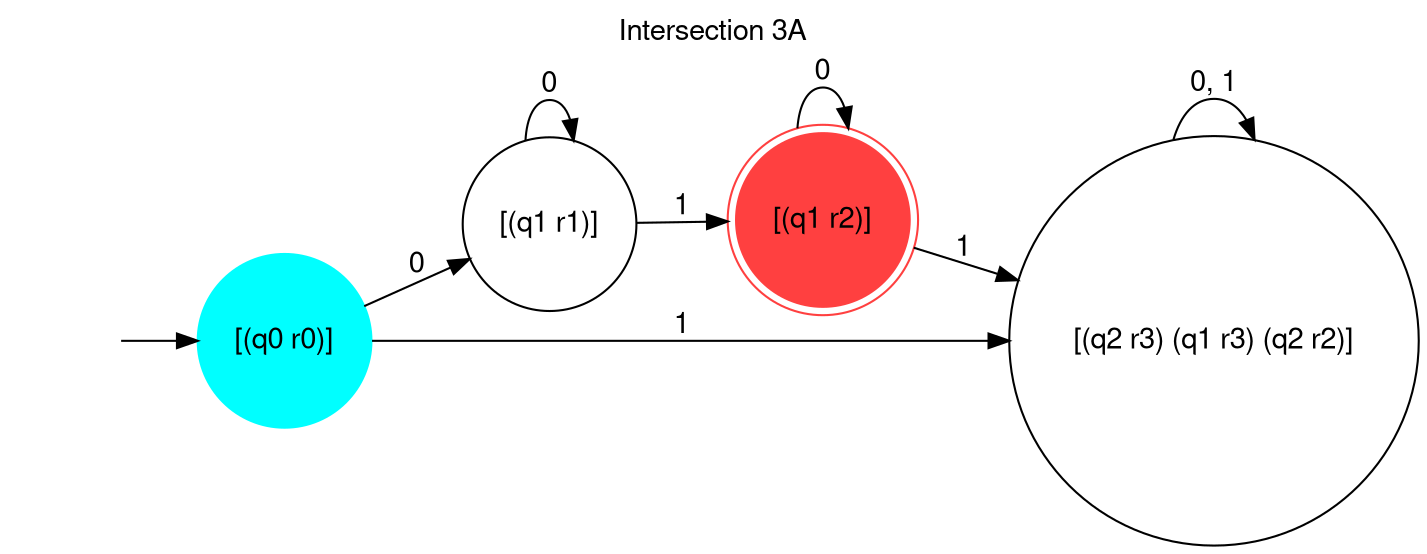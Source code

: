 /*digraph item_2b_NOTCOMPLEMENT {
	label = "Item 2b Not Complement";
	labelloc = top;
	labeljust = center;
	fontname="Helvetica,Arial,sans-serif"
	node [fontname="Helvetica,Arial,sans-serif"]
	edge [fontname="Helvetica,Arial,sans-serif"]
	rankdir=LR;
	
	"" [shape = none]
	
	node [shape = doublecircle]; q2;
	q2 [style="rounded,filled" color = brown1];

	node [shape = circle];
    q0 [style="rounded,filled" color = aqua]; 
	
    "" -> q0
	q0 -> q1 [label = "0"];
	q0 -> q0 [label = "1"];
	q1 -> q2 [label = "0"];
	q1 -> q1 [label = "1"];
	q2 -> q3 [label = "0"];
	q2 -> q2 [label = "1"];
	q3 -> q3 [label = "0, 1"];

}*/

/*digraph item_2b_COMPLEMENT {
	label = "Item 2B Complement";
	labelloc = top;
	labeljust = center;
	fontname="Helvetica,Arial,sans-serif"
	node [fontname="Helvetica,Arial,sans-serif"]
	edge [fontname="Helvetica,Arial,sans-serif"]
	rankdir=LR;
	
	"" [shape = none]
	
	node [shape = doublecircle]; q0 q1 q3;
	q0 [style="rounded,filled" color = brown1];
	q1 [style="rounded,filled" color = brown1];
	q3 [style="rounded,filled" color = brown1];
	
	node [shape = circle];

    "" -> q0
	q0 -> q1 [label = "0"];
	q0 -> q0 [label = "1"];
	q1 -> q2 [label = "0"];
	q1 -> q1 [label = "1"];
	q2 -> q3 [label = "0"];
	q2 -> q2 [label = "1"];
	q3 -> q3 [label = "0, 1"];
}*/

/*digraph item_2a_COMPLEMENT {
	label = "Set of binary strings that contain neither the substrings 01 nor 10";
	labelloc = top;
	labeljust = center;
	fontname="Helvetica,Arial,sans-serif"
	node [fontname="Helvetica,Arial,sans-serif"]
	edge [fontname="Helvetica,Arial,sans-serif"]
	rankdir=LR;
	
	"" [shape = none]
	
	node [shape = doublecircle]; q0 q1 q2;
	q0 [style="rounded,filled" color = brown1];
	q1 [style="rounded,filled" color = brown1];
	q2 [style="rounded,filled" color = brown1];

	node [shape = circle];

    "" -> q0
	q0 -> q1 [label = "0"];
	q0 -> q2 [label = "1"];
	q1 -> q1 [label = "0"];
	q1 -> q3 [label = "1"];
	q2 -> q3 [label = "0"];
	q2 -> q2 [label = "1"];
	q3 -> q3 [label = "0, 1"];
}*/

/*digraph item_2a_COMPLEMENT {
	label = "Set of binary strings that contains either the empty string or the substrings 01 or 10";
	labelloc = top;
	labeljust = center;
	fontname="Helvetica,Arial,sans-serif"
	node [fontname="Helvetica,Arial,sans-serif"]
	edge [fontname="Helvetica,Arial,sans-serif"]
	rankdir=LR;
	
	"" [shape = none]
	
	node [shape = doublecircle]; q3;
	q3 [style="rounded,filled" color = brown1];

	node [shape = circle];
    q0 [style="rounded,filled" color = aqua]; 

    "" -> q0
	q0 -> q1 [label = "0"];
	q0 -> q2 [label = "1"];
	q1 -> q1 [label = "0"];
	q1 -> q3 [label = "1"];
	q2 -> q3 [label = "0"];
	q2 -> q2 [label = "1"];
	q3 -> q3 [label = "0, 1"];
}
*/

/*digraph item_2a_COMPLEMENT {
	label = "Set of binary strings that contains either the empty string or the substrings 01 or 10";
	labelloc = top;
	labeljust = center;
	fontname="Helvetica,Arial,sans-serif"
	node [fontname="Helvetica,Arial,sans-serif"]
	edge [fontname="Helvetica,Arial,sans-serif"]
	rankdir=LR;
	
	"" [shape = none]
	
	node [shape = doublecircle]; q3;
	q3 [style="rounded,filled" color = brown1];

	node [shape = circle];
    q0 [style="rounded,filled" color = aqua]; 

    "" -> q0
	q0 -> q1 [label = "0"];
	q0 -> q2 [label = "1"];
	q1 -> q1 [label = "0"];
	q1 -> q3 [label = "1"];
	q2 -> q3 [label = "0"];
	q2 -> q2 [label = "1"];
	q3 -> q3 [label = "0, 1"];
}*/

/*digraph item3b {
	label = "Intersection 3B";
	labelloc = top;
	labeljust = center;
	fontname="Helvetica,Arial,sans-serif"
	node [fontname="Helvetica,Arial,sans-serif"]
	edge [fontname="Helvetica,Arial,sans-serif"]
	rankdir=LR;
	
	"" [shape = none]
	
	node [shape = doublecircle]; "[(q2 r1)]";
	"[(q2 r1)]" [style="rounded,filled" color = brown1];

	node [shape = circle];
    "[(q2 r2) (q0 r0) (q2 r0)]" [style="rounded,filled" color = aqua]; 

    "" -> "[(q2 r2) (q0 r0) (q2 r0)]"
	"[(q2 r2) (q0 r0) (q2 r0)]" -> "[(q1 r0) (q1 r2)]" [label = "0"];
	"[(q2 r2) (q0 r0) (q2 r0)]" -> "[(q1 r1)]" [label = "1"];
	"[(q1 r1)]" -> "[(q2 r2) (q0 r0) (q2 r0)]" [label = "0, 1"];
	"[(q1 r0) (q1 r2)]" -> "[(q2 r2) (q0 r0) (q2 r0)]" [label = "0"];
	"[(q1 r0) (q1 r2)]" -> "[(q2 r1)]" [label = "1"];
	"[(q2 r1)]" -> "[(q1 r0) (q1 r2)]" [label = "0, 1"];
}*/

digraph item3a {
	label = "Intersection 3A";
	labelloc = top;
	labeljust = center;
	fontname="Helvetica,Arial,sans-serif"
	node [fontname="Helvetica,Arial,sans-serif"]
	edge [fontname="Helvetica,Arial,sans-serif"]
	rankdir=LR;
	
	"" [shape = none]
	
	node [shape = doublecircle]; "[(q1 r2)]";
	"[(q1 r2)]" [style="rounded,filled" color = brown1];

	node [shape = circle];
    "[(q0 r0)]" [style="rounded,filled" color = aqua]; 

    "" -> "[(q0 r0)]"
	"[(q0 r0)]" -> "[(q1 r1)]" [label = "0"];
	"[(q0 r0)]" -> "[(q2 r3) (q1 r3) (q2 r2)]" [label = "1"];
	"[(q2 r3) (q1 r3) (q2 r2)]" -> "[(q2 r3) (q1 r3) (q2 r2)]" [label = "0, 1"];
	"[(q1 r1)]" -> "[(q1 r1)]" [label = "0"];
	"[(q1 r1)]" -> "[(q1 r2)]" [label = "1"];
	"[(q1 r2)]" -> "[(q1 r2)]" [label = "0"];
	"[(q1 r2)]" -> "[(q2 r3) (q1 r3) (q2 r2)]" [label = "1"];
}

